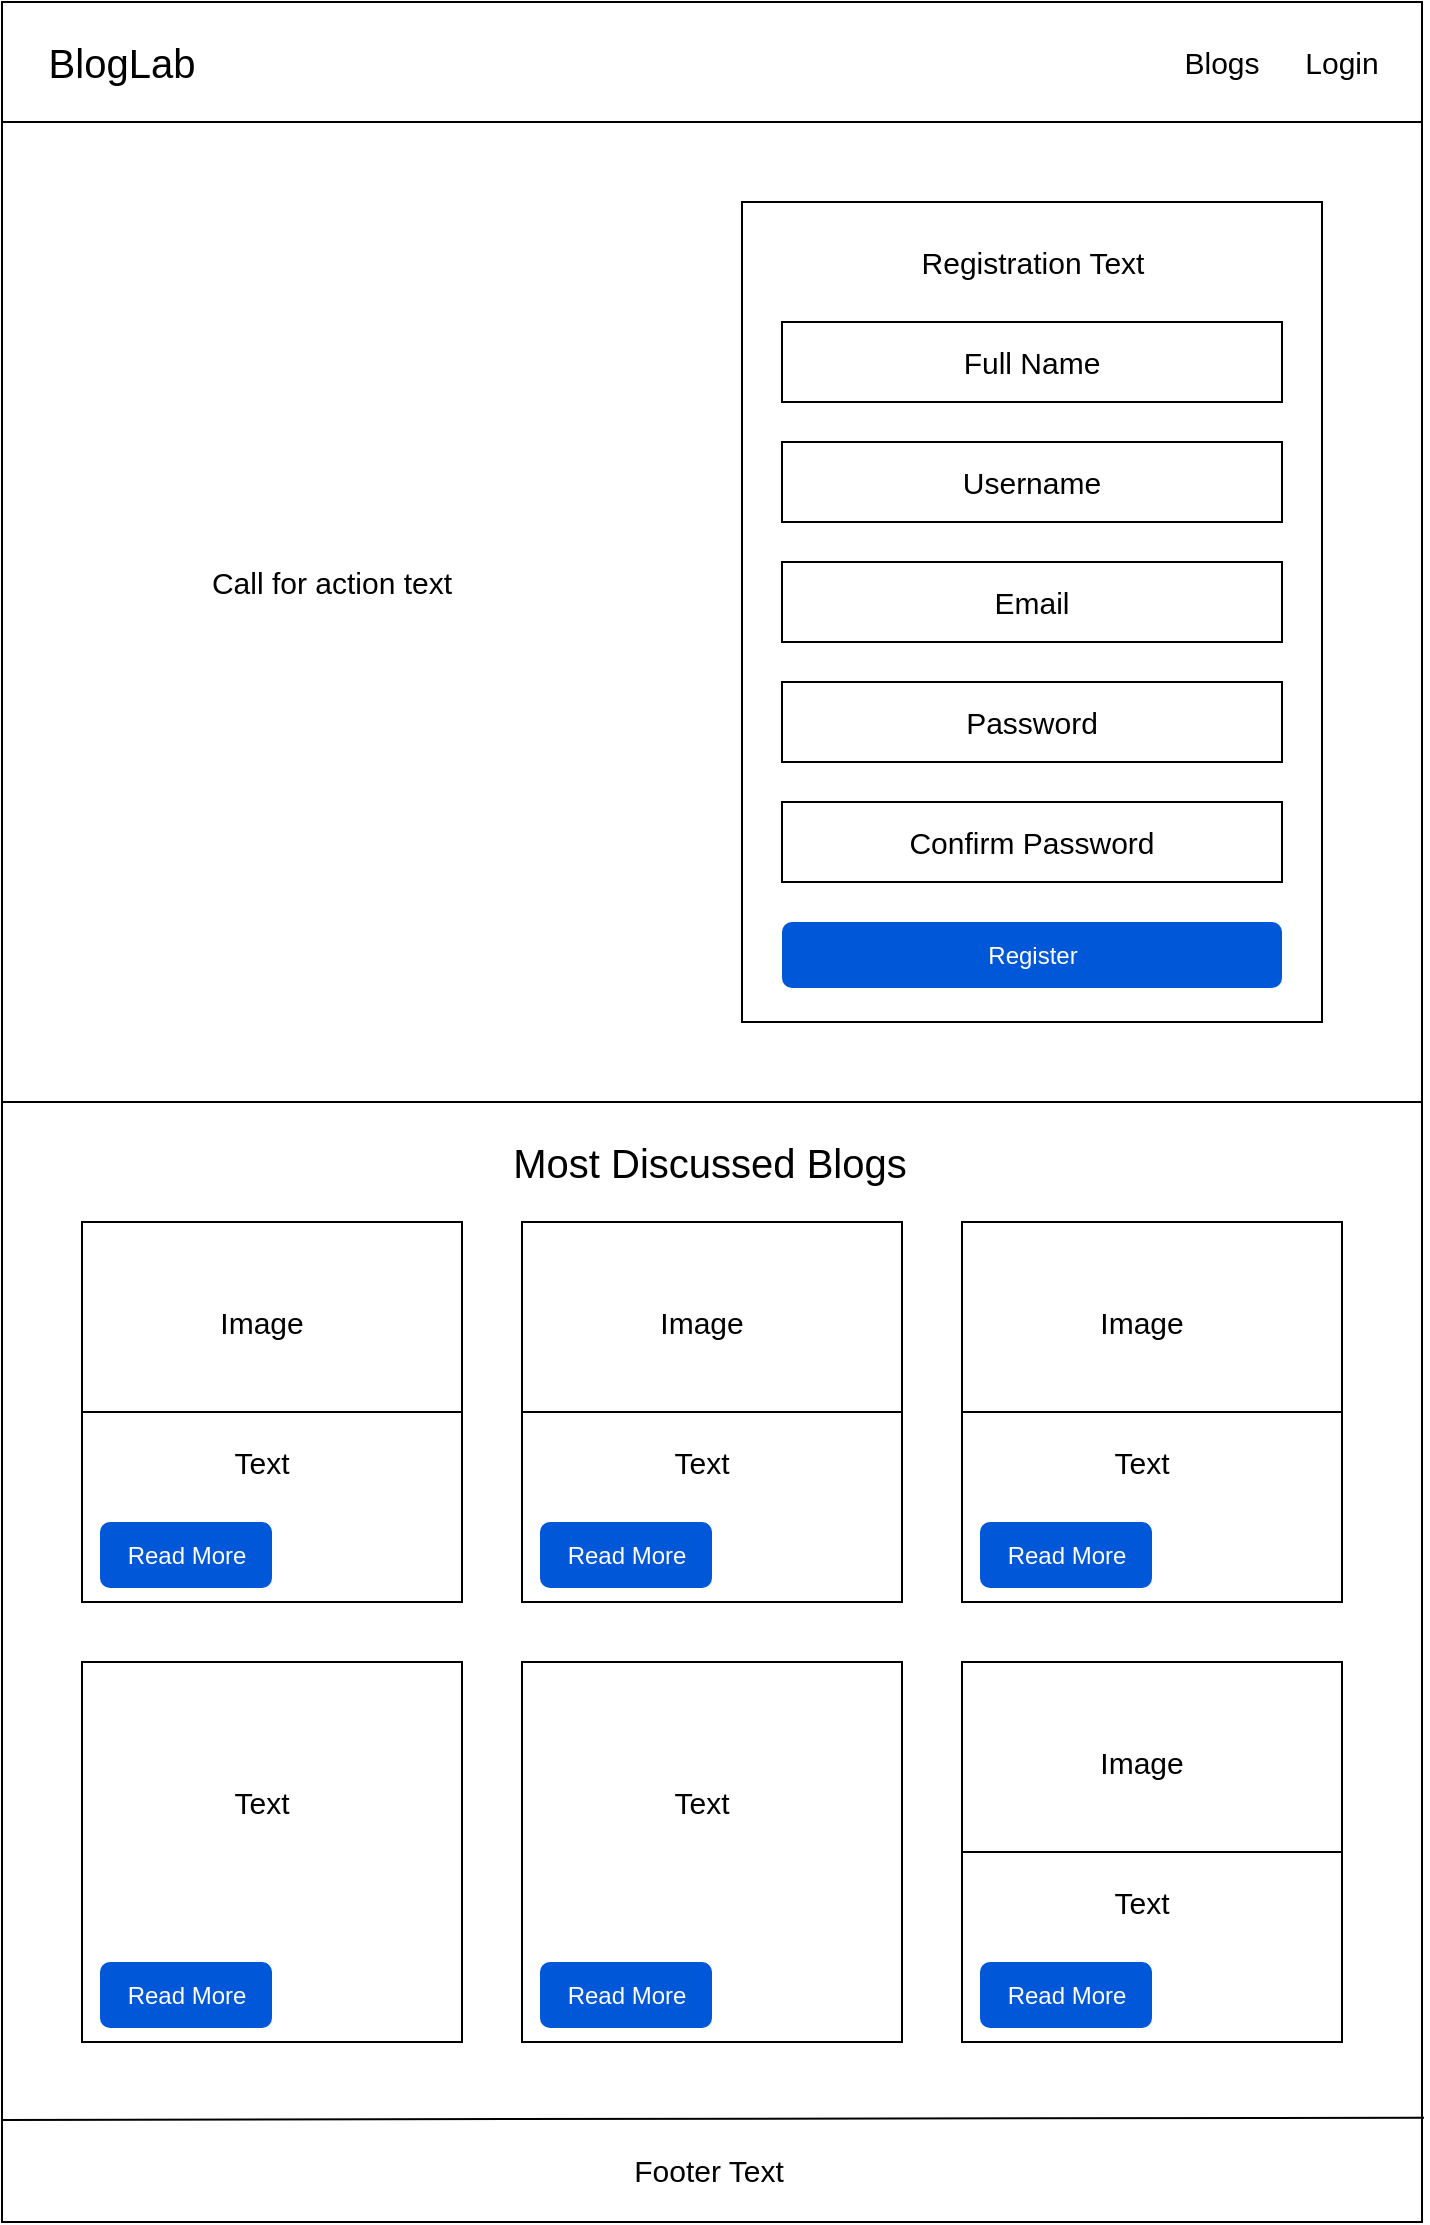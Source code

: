 <mxfile version="13.7.9" type="device" pages="8"><diagram id="s6Mg0fzkvO-PAo4uWQgf" name="Home"><mxGraphModel dx="2062" dy="1222" grid="1" gridSize="10" guides="1" tooltips="1" connect="1" arrows="1" fold="1" page="1" pageScale="1" pageWidth="850" pageHeight="1100" math="0" shadow="0"><root><mxCell id="0"/><mxCell id="1" parent="0"/><mxCell id="gEnsgVD1sYvCIGJ1qTTS-1" value="" style="rounded=0;whiteSpace=wrap;html=1;" parent="1" vertex="1"><mxGeometry x="70" y="120" width="710" height="1110" as="geometry"/></mxCell><mxCell id="gEnsgVD1sYvCIGJ1qTTS-2" value="" style="rounded=0;whiteSpace=wrap;html=1;fontSize=15;" parent="1" vertex="1"><mxGeometry x="440" y="220" width="290" height="410" as="geometry"/></mxCell><mxCell id="gEnsgVD1sYvCIGJ1qTTS-3" value="" style="rounded=0;whiteSpace=wrap;html=1;" parent="1" vertex="1"><mxGeometry x="70" y="120" width="710" height="60" as="geometry"/></mxCell><mxCell id="gEnsgVD1sYvCIGJ1qTTS-4" value="BlogLab" style="text;html=1;strokeColor=none;fillColor=none;align=center;verticalAlign=middle;whiteSpace=wrap;rounded=0;fontSize=20;" parent="1" vertex="1"><mxGeometry x="110" y="140" width="40" height="20" as="geometry"/></mxCell><mxCell id="gEnsgVD1sYvCIGJ1qTTS-5" value="Blogs" style="text;html=1;strokeColor=none;fillColor=none;align=center;verticalAlign=middle;whiteSpace=wrap;rounded=0;fontSize=15;" parent="1" vertex="1"><mxGeometry x="660" y="140" width="40" height="20" as="geometry"/></mxCell><mxCell id="gEnsgVD1sYvCIGJ1qTTS-6" value="Login" style="text;html=1;strokeColor=none;fillColor=none;align=center;verticalAlign=middle;whiteSpace=wrap;rounded=0;fontSize=15;" parent="1" vertex="1"><mxGeometry x="720" y="140" width="40" height="20" as="geometry"/></mxCell><mxCell id="gEnsgVD1sYvCIGJ1qTTS-7" value="Full Name" style="rounded=0;whiteSpace=wrap;html=1;fontSize=15;" parent="1" vertex="1"><mxGeometry x="460" y="280" width="250" height="40" as="geometry"/></mxCell><mxCell id="gEnsgVD1sYvCIGJ1qTTS-8" value="Username" style="rounded=0;whiteSpace=wrap;html=1;fontSize=15;" parent="1" vertex="1"><mxGeometry x="460" y="340" width="250" height="40" as="geometry"/></mxCell><mxCell id="gEnsgVD1sYvCIGJ1qTTS-9" value="Email" style="rounded=0;whiteSpace=wrap;html=1;fontSize=15;" parent="1" vertex="1"><mxGeometry x="460" y="400" width="250" height="40" as="geometry"/></mxCell><mxCell id="gEnsgVD1sYvCIGJ1qTTS-10" value="Password" style="rounded=0;whiteSpace=wrap;html=1;fontSize=15;" parent="1" vertex="1"><mxGeometry x="460" y="460" width="250" height="40" as="geometry"/></mxCell><mxCell id="gEnsgVD1sYvCIGJ1qTTS-11" value="Confirm Password" style="rounded=0;whiteSpace=wrap;html=1;fontSize=15;" parent="1" vertex="1"><mxGeometry x="460" y="520" width="250" height="40" as="geometry"/></mxCell><mxCell id="gEnsgVD1sYvCIGJ1qTTS-12" value="Registration Text" style="text;html=1;strokeColor=none;fillColor=none;align=center;verticalAlign=middle;whiteSpace=wrap;rounded=0;fontSize=15;" parent="1" vertex="1"><mxGeometry x="522.5" y="240" width="125" height="20" as="geometry"/></mxCell><mxCell id="gEnsgVD1sYvCIGJ1qTTS-13" value="Register" style="rounded=1;fillColor=#0057D8;align=center;strokeColor=none;html=1;fontColor=#ffffff;fontSize=12" parent="1" vertex="1"><mxGeometry x="460" y="580" width="250" height="33" as="geometry"/></mxCell><mxCell id="gEnsgVD1sYvCIGJ1qTTS-14" value="" style="endArrow=none;html=1;fontSize=15;exitX=0;exitY=0.75;exitDx=0;exitDy=0;entryX=1;entryY=0.75;entryDx=0;entryDy=0;" parent="1" edge="1"><mxGeometry width="50" height="50" relative="1" as="geometry"><mxPoint x="70" y="670" as="sourcePoint"/><mxPoint x="780" y="670" as="targetPoint"/></mxGeometry></mxCell><mxCell id="gEnsgVD1sYvCIGJ1qTTS-15" value="Call for action text" style="text;html=1;strokeColor=none;fillColor=none;align=center;verticalAlign=middle;whiteSpace=wrap;rounded=0;fontSize=15;" parent="1" vertex="1"><mxGeometry x="140" y="400" width="190" height="20" as="geometry"/></mxCell><mxCell id="gEnsgVD1sYvCIGJ1qTTS-16" value="Most Discussed Blogs" style="text;html=1;strokeColor=none;fillColor=none;align=center;verticalAlign=middle;whiteSpace=wrap;rounded=0;fontSize=20;" parent="1" vertex="1"><mxGeometry x="314" y="690" width="220" height="20" as="geometry"/></mxCell><mxCell id="gEnsgVD1sYvCIGJ1qTTS-17" value="" style="rounded=0;whiteSpace=wrap;html=1;fontSize=15;" parent="1" vertex="1"><mxGeometry x="330" y="730" width="190" height="190" as="geometry"/></mxCell><mxCell id="gEnsgVD1sYvCIGJ1qTTS-18" value="" style="endArrow=none;html=1;fontSize=15;exitX=0;exitY=0.5;exitDx=0;exitDy=0;entryX=1;entryY=0.5;entryDx=0;entryDy=0;" parent="1" source="gEnsgVD1sYvCIGJ1qTTS-17" target="gEnsgVD1sYvCIGJ1qTTS-17" edge="1"><mxGeometry width="50" height="50" relative="1" as="geometry"><mxPoint x="400" y="990" as="sourcePoint"/><mxPoint x="450" y="940" as="targetPoint"/></mxGeometry></mxCell><mxCell id="gEnsgVD1sYvCIGJ1qTTS-19" value="Image" style="text;html=1;strokeColor=none;fillColor=none;align=center;verticalAlign=middle;whiteSpace=wrap;rounded=0;fontSize=15;" parent="1" vertex="1"><mxGeometry x="400" y="770" width="40" height="20" as="geometry"/></mxCell><mxCell id="gEnsgVD1sYvCIGJ1qTTS-20" value="Text" style="text;html=1;strokeColor=none;fillColor=none;align=center;verticalAlign=middle;whiteSpace=wrap;rounded=0;fontSize=15;" parent="1" vertex="1"><mxGeometry x="400" y="840" width="40" height="20" as="geometry"/></mxCell><mxCell id="gEnsgVD1sYvCIGJ1qTTS-21" value="Read More" style="rounded=1;fillColor=#0057D8;strokeColor=none;html=1;fontColor=#ffffff;align=center;verticalAlign=middle;fontStyle=0;fontSize=12" parent="1" vertex="1"><mxGeometry x="339" y="880" width="86" height="33" as="geometry"/></mxCell><mxCell id="gEnsgVD1sYvCIGJ1qTTS-22" value="" style="rounded=0;whiteSpace=wrap;html=1;fontSize=15;" parent="1" vertex="1"><mxGeometry x="550" y="730" width="190" height="190" as="geometry"/></mxCell><mxCell id="gEnsgVD1sYvCIGJ1qTTS-23" value="" style="endArrow=none;html=1;fontSize=15;exitX=0;exitY=0.5;exitDx=0;exitDy=0;entryX=1;entryY=0.5;entryDx=0;entryDy=0;" parent="1" source="gEnsgVD1sYvCIGJ1qTTS-22" target="gEnsgVD1sYvCIGJ1qTTS-22" edge="1"><mxGeometry width="50" height="50" relative="1" as="geometry"><mxPoint x="620" y="990" as="sourcePoint"/><mxPoint x="670" y="940" as="targetPoint"/></mxGeometry></mxCell><mxCell id="gEnsgVD1sYvCIGJ1qTTS-24" value="Image" style="text;html=1;strokeColor=none;fillColor=none;align=center;verticalAlign=middle;whiteSpace=wrap;rounded=0;fontSize=15;" parent="1" vertex="1"><mxGeometry x="620" y="770" width="40" height="20" as="geometry"/></mxCell><mxCell id="gEnsgVD1sYvCIGJ1qTTS-25" value="Text" style="text;html=1;strokeColor=none;fillColor=none;align=center;verticalAlign=middle;whiteSpace=wrap;rounded=0;fontSize=15;" parent="1" vertex="1"><mxGeometry x="620" y="840" width="40" height="20" as="geometry"/></mxCell><mxCell id="gEnsgVD1sYvCIGJ1qTTS-26" value="Read More" style="rounded=1;fillColor=#0057D8;strokeColor=none;html=1;fontColor=#ffffff;align=center;verticalAlign=middle;fontStyle=0;fontSize=12" parent="1" vertex="1"><mxGeometry x="559" y="880" width="86" height="33" as="geometry"/></mxCell><mxCell id="gEnsgVD1sYvCIGJ1qTTS-27" value="" style="rounded=0;whiteSpace=wrap;html=1;fontSize=15;" parent="1" vertex="1"><mxGeometry x="110" y="730" width="190" height="190" as="geometry"/></mxCell><mxCell id="gEnsgVD1sYvCIGJ1qTTS-28" value="" style="endArrow=none;html=1;fontSize=15;exitX=0;exitY=0.5;exitDx=0;exitDy=0;entryX=1;entryY=0.5;entryDx=0;entryDy=0;" parent="1" source="gEnsgVD1sYvCIGJ1qTTS-27" target="gEnsgVD1sYvCIGJ1qTTS-27" edge="1"><mxGeometry width="50" height="50" relative="1" as="geometry"><mxPoint x="180" y="990" as="sourcePoint"/><mxPoint x="230" y="940" as="targetPoint"/></mxGeometry></mxCell><mxCell id="gEnsgVD1sYvCIGJ1qTTS-29" value="Image" style="text;html=1;strokeColor=none;fillColor=none;align=center;verticalAlign=middle;whiteSpace=wrap;rounded=0;fontSize=15;" parent="1" vertex="1"><mxGeometry x="180" y="770" width="40" height="20" as="geometry"/></mxCell><mxCell id="gEnsgVD1sYvCIGJ1qTTS-30" value="Text" style="text;html=1;strokeColor=none;fillColor=none;align=center;verticalAlign=middle;whiteSpace=wrap;rounded=0;fontSize=15;" parent="1" vertex="1"><mxGeometry x="180" y="840" width="40" height="20" as="geometry"/></mxCell><mxCell id="gEnsgVD1sYvCIGJ1qTTS-31" value="Read More" style="rounded=1;fillColor=#0057D8;strokeColor=none;html=1;fontColor=#ffffff;align=center;verticalAlign=middle;fontStyle=0;fontSize=12" parent="1" vertex="1"><mxGeometry x="119" y="880" width="86" height="33" as="geometry"/></mxCell><mxCell id="gEnsgVD1sYvCIGJ1qTTS-32" value="" style="rounded=0;whiteSpace=wrap;html=1;fontSize=15;" parent="1" vertex="1"><mxGeometry x="330" y="950" width="190" height="190" as="geometry"/></mxCell><mxCell id="gEnsgVD1sYvCIGJ1qTTS-33" value="Text" style="text;html=1;strokeColor=none;fillColor=none;align=center;verticalAlign=middle;whiteSpace=wrap;rounded=0;fontSize=15;" parent="1" vertex="1"><mxGeometry x="400" y="1010" width="40" height="20" as="geometry"/></mxCell><mxCell id="gEnsgVD1sYvCIGJ1qTTS-34" value="Read More" style="rounded=1;fillColor=#0057D8;strokeColor=none;html=1;fontColor=#ffffff;align=center;verticalAlign=middle;fontStyle=0;fontSize=12" parent="1" vertex="1"><mxGeometry x="339" y="1100" width="86" height="33" as="geometry"/></mxCell><mxCell id="gEnsgVD1sYvCIGJ1qTTS-35" value="" style="rounded=0;whiteSpace=wrap;html=1;fontSize=15;" parent="1" vertex="1"><mxGeometry x="550" y="950" width="190" height="190" as="geometry"/></mxCell><mxCell id="gEnsgVD1sYvCIGJ1qTTS-36" value="" style="endArrow=none;html=1;fontSize=15;exitX=0;exitY=0.5;exitDx=0;exitDy=0;entryX=1;entryY=0.5;entryDx=0;entryDy=0;" parent="1" source="gEnsgVD1sYvCIGJ1qTTS-35" target="gEnsgVD1sYvCIGJ1qTTS-35" edge="1"><mxGeometry width="50" height="50" relative="1" as="geometry"><mxPoint x="620" y="1210" as="sourcePoint"/><mxPoint x="670" y="1160" as="targetPoint"/></mxGeometry></mxCell><mxCell id="gEnsgVD1sYvCIGJ1qTTS-37" value="Image" style="text;html=1;strokeColor=none;fillColor=none;align=center;verticalAlign=middle;whiteSpace=wrap;rounded=0;fontSize=15;" parent="1" vertex="1"><mxGeometry x="620" y="990" width="40" height="20" as="geometry"/></mxCell><mxCell id="gEnsgVD1sYvCIGJ1qTTS-38" value="Text" style="text;html=1;strokeColor=none;fillColor=none;align=center;verticalAlign=middle;whiteSpace=wrap;rounded=0;fontSize=15;" parent="1" vertex="1"><mxGeometry x="620" y="1060" width="40" height="20" as="geometry"/></mxCell><mxCell id="gEnsgVD1sYvCIGJ1qTTS-39" value="Read More" style="rounded=1;fillColor=#0057D8;strokeColor=none;html=1;fontColor=#ffffff;align=center;verticalAlign=middle;fontStyle=0;fontSize=12" parent="1" vertex="1"><mxGeometry x="559" y="1100" width="86" height="33" as="geometry"/></mxCell><mxCell id="gEnsgVD1sYvCIGJ1qTTS-40" value="" style="rounded=0;whiteSpace=wrap;html=1;fontSize=15;" parent="1" vertex="1"><mxGeometry x="110" y="950" width="190" height="190" as="geometry"/></mxCell><mxCell id="gEnsgVD1sYvCIGJ1qTTS-41" value="Text" style="text;html=1;strokeColor=none;fillColor=none;align=center;verticalAlign=middle;whiteSpace=wrap;rounded=0;fontSize=15;" parent="1" vertex="1"><mxGeometry x="180" y="1010" width="40" height="20" as="geometry"/></mxCell><mxCell id="gEnsgVD1sYvCIGJ1qTTS-42" value="Read More" style="rounded=1;fillColor=#0057D8;strokeColor=none;html=1;fontColor=#ffffff;align=center;verticalAlign=middle;fontStyle=0;fontSize=12" parent="1" vertex="1"><mxGeometry x="119" y="1100" width="86" height="33" as="geometry"/></mxCell><mxCell id="gEnsgVD1sYvCIGJ1qTTS-43" value="" style="endArrow=none;html=1;fontSize=15;exitX=-0.002;exitY=0.954;exitDx=0;exitDy=0;exitPerimeter=0;entryX=1;entryY=0.953;entryDx=0;entryDy=0;entryPerimeter=0;" parent="1" edge="1"><mxGeometry width="50" height="50" relative="1" as="geometry"><mxPoint x="69.58" y="1178.94" as="sourcePoint"/><mxPoint x="781" y="1177.83" as="targetPoint"/></mxGeometry></mxCell><mxCell id="gEnsgVD1sYvCIGJ1qTTS-44" value="Footer Text" style="text;html=1;strokeColor=none;fillColor=none;align=center;verticalAlign=middle;whiteSpace=wrap;rounded=0;fontSize=15;" parent="1" vertex="1"><mxGeometry x="365.5" y="1194" width="115" height="20" as="geometry"/></mxCell></root></mxGraphModel></diagram><diagram id="HVoa4l8khFZgCgBgpcPj" name="Login"><mxGraphModel dx="1422" dy="862" grid="1" gridSize="10" guides="1" tooltips="1" connect="1" arrows="1" fold="1" page="1" pageScale="1" pageWidth="850" pageHeight="1100" math="0" shadow="0"><root><mxCell id="v0DwTr1fiqjKCwjnkM56-0"/><mxCell id="v0DwTr1fiqjKCwjnkM56-1" parent="v0DwTr1fiqjKCwjnkM56-0"/><mxCell id="ifbw93sRvqLm6i2id-Tl-0" value="" style="rounded=0;whiteSpace=wrap;html=1;" parent="v0DwTr1fiqjKCwjnkM56-1" vertex="1"><mxGeometry x="70" y="120" width="710" height="1110" as="geometry"/></mxCell><mxCell id="ifbw93sRvqLm6i2id-Tl-1" value="" style="rounded=0;whiteSpace=wrap;html=1;" parent="v0DwTr1fiqjKCwjnkM56-1" vertex="1"><mxGeometry x="70" y="120" width="710" height="60" as="geometry"/></mxCell><mxCell id="ifbw93sRvqLm6i2id-Tl-2" value="BlogLab" style="text;html=1;strokeColor=none;fillColor=none;align=center;verticalAlign=middle;whiteSpace=wrap;rounded=0;fontSize=20;" parent="v0DwTr1fiqjKCwjnkM56-1" vertex="1"><mxGeometry x="110" y="140" width="40" height="20" as="geometry"/></mxCell><mxCell id="ifbw93sRvqLm6i2id-Tl-3" value="Blogs" style="text;html=1;strokeColor=none;fillColor=none;align=center;verticalAlign=middle;whiteSpace=wrap;rounded=0;fontSize=15;" parent="v0DwTr1fiqjKCwjnkM56-1" vertex="1"><mxGeometry x="660" y="140" width="40" height="20" as="geometry"/></mxCell><mxCell id="ifbw93sRvqLm6i2id-Tl-4" value="Login" style="text;html=1;strokeColor=none;fillColor=none;align=center;verticalAlign=middle;whiteSpace=wrap;rounded=0;fontSize=15;" parent="v0DwTr1fiqjKCwjnkM56-1" vertex="1"><mxGeometry x="720" y="140" width="40" height="20" as="geometry"/></mxCell><mxCell id="ifbw93sRvqLm6i2id-Tl-5" value="Login" style="text;html=1;strokeColor=none;fillColor=none;align=center;verticalAlign=middle;whiteSpace=wrap;rounded=0;fontSize=15;" parent="v0DwTr1fiqjKCwjnkM56-1" vertex="1"><mxGeometry x="180" y="230" width="125" height="20" as="geometry"/></mxCell><mxCell id="ifbw93sRvqLm6i2id-Tl-6" value="" style="endArrow=none;html=1;fontSize=15;exitX=-0.002;exitY=0.954;exitDx=0;exitDy=0;exitPerimeter=0;entryX=1;entryY=0.953;entryDx=0;entryDy=0;entryPerimeter=0;" parent="v0DwTr1fiqjKCwjnkM56-1" edge="1"><mxGeometry width="50" height="50" relative="1" as="geometry"><mxPoint x="69.58" y="1178.94" as="sourcePoint"/><mxPoint x="781" y="1177.83" as="targetPoint"/></mxGeometry></mxCell><mxCell id="ifbw93sRvqLm6i2id-Tl-7" value="Footer Text" style="text;html=1;strokeColor=none;fillColor=none;align=center;verticalAlign=middle;whiteSpace=wrap;rounded=0;fontSize=15;" parent="v0DwTr1fiqjKCwjnkM56-1" vertex="1"><mxGeometry x="365.5" y="1194" width="115" height="20" as="geometry"/></mxCell><mxCell id="ifbw93sRvqLm6i2id-Tl-10" value="Login" style="rounded=1;fillColor=#0057D8;align=center;strokeColor=none;html=1;fontColor=#ffffff;fontSize=12" parent="v0DwTr1fiqjKCwjnkM56-1" vertex="1"><mxGeometry x="220" y="370" width="400" height="37" as="geometry"/></mxCell><mxCell id="ifbw93sRvqLm6i2id-Tl-11" value="Username" style="rounded=0;whiteSpace=wrap;html=1;" parent="v0DwTr1fiqjKCwjnkM56-1" vertex="1"><mxGeometry x="220" y="270" width="400" height="40" as="geometry"/></mxCell><mxCell id="ifbw93sRvqLm6i2id-Tl-12" value="Password" style="rounded=0;whiteSpace=wrap;html=1;" parent="v0DwTr1fiqjKCwjnkM56-1" vertex="1"><mxGeometry x="220" y="320" width="400" height="40" as="geometry"/></mxCell></root></mxGraphModel></diagram><diagram id="teUFFvmPVCSCHrNet3CP" name="Blogs"><mxGraphModel dx="1422" dy="862" grid="1" gridSize="10" guides="1" tooltips="1" connect="1" arrows="1" fold="1" page="1" pageScale="1" pageWidth="850" pageHeight="1100" math="0" shadow="0"><root><mxCell id="P7Wf7TGRnezyrEBNKEq6-0"/><mxCell id="P7Wf7TGRnezyrEBNKEq6-1" parent="P7Wf7TGRnezyrEBNKEq6-0"/><mxCell id="2sktdH7NGB3SN3SL6qeB-0" value="" style="rounded=0;whiteSpace=wrap;html=1;" parent="P7Wf7TGRnezyrEBNKEq6-1" vertex="1"><mxGeometry x="70" y="120" width="710" height="1110" as="geometry"/></mxCell><mxCell id="2sktdH7NGB3SN3SL6qeB-1" value="" style="rounded=0;whiteSpace=wrap;html=1;" parent="P7Wf7TGRnezyrEBNKEq6-1" vertex="1"><mxGeometry x="70" y="120" width="710" height="60" as="geometry"/></mxCell><mxCell id="2sktdH7NGB3SN3SL6qeB-2" value="BlogLab" style="text;html=1;strokeColor=none;fillColor=none;align=center;verticalAlign=middle;whiteSpace=wrap;rounded=0;fontSize=20;" parent="P7Wf7TGRnezyrEBNKEq6-1" vertex="1"><mxGeometry x="110" y="140" width="40" height="20" as="geometry"/></mxCell><mxCell id="2sktdH7NGB3SN3SL6qeB-3" value="Blogs" style="text;html=1;strokeColor=none;fillColor=none;align=center;verticalAlign=middle;whiteSpace=wrap;rounded=0;fontSize=15;" parent="P7Wf7TGRnezyrEBNKEq6-1" vertex="1"><mxGeometry x="660" y="140" width="40" height="20" as="geometry"/></mxCell><mxCell id="2sktdH7NGB3SN3SL6qeB-4" value="Login" style="text;html=1;strokeColor=none;fillColor=none;align=center;verticalAlign=middle;whiteSpace=wrap;rounded=0;fontSize=15;" parent="P7Wf7TGRnezyrEBNKEq6-1" vertex="1"><mxGeometry x="720" y="140" width="40" height="20" as="geometry"/></mxCell><mxCell id="2sktdH7NGB3SN3SL6qeB-5" value="Blogs" style="text;html=1;strokeColor=none;fillColor=none;align=center;verticalAlign=middle;whiteSpace=wrap;rounded=0;fontSize=15;" parent="P7Wf7TGRnezyrEBNKEq6-1" vertex="1"><mxGeometry x="355.5" y="220" width="125" height="20" as="geometry"/></mxCell><mxCell id="2sktdH7NGB3SN3SL6qeB-6" value="" style="endArrow=none;html=1;fontSize=15;exitX=-0.002;exitY=0.954;exitDx=0;exitDy=0;exitPerimeter=0;entryX=1;entryY=0.953;entryDx=0;entryDy=0;entryPerimeter=0;" parent="P7Wf7TGRnezyrEBNKEq6-1" edge="1"><mxGeometry width="50" height="50" relative="1" as="geometry"><mxPoint x="69.58" y="1178.94" as="sourcePoint"/><mxPoint x="781" y="1177.83" as="targetPoint"/></mxGeometry></mxCell><mxCell id="2sktdH7NGB3SN3SL6qeB-7" value="Footer Text" style="text;html=1;strokeColor=none;fillColor=none;align=center;verticalAlign=middle;whiteSpace=wrap;rounded=0;fontSize=15;" parent="P7Wf7TGRnezyrEBNKEq6-1" vertex="1"><mxGeometry x="365.5" y="1194" width="115" height="20" as="geometry"/></mxCell><mxCell id="2sktdH7NGB3SN3SL6qeB-8" value="" style="rounded=0;whiteSpace=wrap;html=1;fontSize=15;" parent="P7Wf7TGRnezyrEBNKEq6-1" vertex="1"><mxGeometry x="263" y="1100" width="310" height="40" as="geometry"/></mxCell><mxCell id="2sktdH7NGB3SN3SL6qeB-9" value="Pagination" style="text;html=1;strokeColor=none;fillColor=none;align=center;verticalAlign=middle;whiteSpace=wrap;rounded=0;fontSize=15;" parent="P7Wf7TGRnezyrEBNKEq6-1" vertex="1"><mxGeometry x="398" y="1110" width="40" height="20" as="geometry"/></mxCell><mxCell id="2sktdH7NGB3SN3SL6qeB-10" value="" style="rounded=0;whiteSpace=wrap;html=1;fontSize=15;" parent="P7Wf7TGRnezyrEBNKEq6-1" vertex="1"><mxGeometry x="110" y="340" width="180" height="240" as="geometry"/></mxCell><mxCell id="2sktdH7NGB3SN3SL6qeB-11" value="" style="rounded=0;whiteSpace=wrap;html=1;fontSize=15;" parent="P7Wf7TGRnezyrEBNKEq6-1" vertex="1"><mxGeometry x="335" y="340" width="180" height="240" as="geometry"/></mxCell><mxCell id="2sktdH7NGB3SN3SL6qeB-12" value="" style="rounded=0;whiteSpace=wrap;html=1;fontSize=15;" parent="P7Wf7TGRnezyrEBNKEq6-1" vertex="1"><mxGeometry x="560" y="340" width="180" height="240" as="geometry"/></mxCell><mxCell id="2sktdH7NGB3SN3SL6qeB-13" value="" style="rounded=0;whiteSpace=wrap;html=1;fontSize=15;" parent="P7Wf7TGRnezyrEBNKEq6-1" vertex="1"><mxGeometry x="110" y="690" width="180" height="240" as="geometry"/></mxCell><mxCell id="2sktdH7NGB3SN3SL6qeB-14" value="" style="rounded=0;whiteSpace=wrap;html=1;fontSize=15;" parent="P7Wf7TGRnezyrEBNKEq6-1" vertex="1"><mxGeometry x="335" y="690" width="180" height="240" as="geometry"/></mxCell><mxCell id="2sktdH7NGB3SN3SL6qeB-15" value="" style="rounded=0;whiteSpace=wrap;html=1;fontSize=15;" parent="P7Wf7TGRnezyrEBNKEq6-1" vertex="1"><mxGeometry x="560" y="690" width="180" height="240" as="geometry"/></mxCell><mxCell id="2sktdH7NGB3SN3SL6qeB-16" value="" style="endArrow=none;html=1;fontSize=15;entryX=1;entryY=0.5;entryDx=0;entryDy=0;exitX=0;exitY=0.5;exitDx=0;exitDy=0;" parent="P7Wf7TGRnezyrEBNKEq6-1" source="2sktdH7NGB3SN3SL6qeB-10" target="2sktdH7NGB3SN3SL6qeB-10" edge="1"><mxGeometry width="50" height="50" relative="1" as="geometry"><mxPoint x="107" y="480" as="sourcePoint"/><mxPoint x="160" y="440" as="targetPoint"/></mxGeometry></mxCell><mxCell id="2sktdH7NGB3SN3SL6qeB-17" value="" style="endArrow=none;html=1;fontSize=15;entryX=1;entryY=0.5;entryDx=0;entryDy=0;exitX=0;exitY=0.5;exitDx=0;exitDy=0;" parent="P7Wf7TGRnezyrEBNKEq6-1" edge="1"><mxGeometry width="50" height="50" relative="1" as="geometry"><mxPoint x="335" y="460.0" as="sourcePoint"/><mxPoint x="515" y="460.0" as="targetPoint"/></mxGeometry></mxCell><mxCell id="2sktdH7NGB3SN3SL6qeB-18" value="" style="endArrow=none;html=1;fontSize=15;entryX=1;entryY=0.5;entryDx=0;entryDy=0;exitX=0;exitY=0.5;exitDx=0;exitDy=0;" parent="P7Wf7TGRnezyrEBNKEq6-1" edge="1"><mxGeometry width="50" height="50" relative="1" as="geometry"><mxPoint x="560" y="459.29" as="sourcePoint"/><mxPoint x="740" y="459.29" as="targetPoint"/></mxGeometry></mxCell><mxCell id="2sktdH7NGB3SN3SL6qeB-19" value="" style="endArrow=none;html=1;fontSize=15;entryX=1;entryY=0.5;entryDx=0;entryDy=0;exitX=0;exitY=0.5;exitDx=0;exitDy=0;" parent="P7Wf7TGRnezyrEBNKEq6-1" edge="1"><mxGeometry width="50" height="50" relative="1" as="geometry"><mxPoint x="110" y="809.29" as="sourcePoint"/><mxPoint x="290" y="809.29" as="targetPoint"/></mxGeometry></mxCell><mxCell id="2sktdH7NGB3SN3SL6qeB-20" value="Image" style="text;html=1;strokeColor=none;fillColor=none;align=center;verticalAlign=middle;whiteSpace=wrap;rounded=0;fontSize=15;" parent="P7Wf7TGRnezyrEBNKEq6-1" vertex="1"><mxGeometry x="180" y="390" width="40" height="20" as="geometry"/></mxCell><mxCell id="2sktdH7NGB3SN3SL6qeB-21" value="Image" style="text;html=1;strokeColor=none;fillColor=none;align=center;verticalAlign=middle;whiteSpace=wrap;rounded=0;fontSize=15;" parent="P7Wf7TGRnezyrEBNKEq6-1" vertex="1"><mxGeometry x="405" y="390" width="40" height="20" as="geometry"/></mxCell><mxCell id="2sktdH7NGB3SN3SL6qeB-22" value="Image" style="text;html=1;strokeColor=none;fillColor=none;align=center;verticalAlign=middle;whiteSpace=wrap;rounded=0;fontSize=15;" parent="P7Wf7TGRnezyrEBNKEq6-1" vertex="1"><mxGeometry x="630" y="390" width="40" height="20" as="geometry"/></mxCell><mxCell id="2sktdH7NGB3SN3SL6qeB-23" value="Image" style="text;html=1;strokeColor=none;fillColor=none;align=center;verticalAlign=middle;whiteSpace=wrap;rounded=0;fontSize=15;" parent="P7Wf7TGRnezyrEBNKEq6-1" vertex="1"><mxGeometry x="180" y="740" width="40" height="20" as="geometry"/></mxCell><mxCell id="2sktdH7NGB3SN3SL6qeB-24" value="Text" style="text;html=1;strokeColor=none;fillColor=none;align=center;verticalAlign=middle;whiteSpace=wrap;rounded=0;fontSize=15;" parent="P7Wf7TGRnezyrEBNKEq6-1" vertex="1"><mxGeometry x="180" y="480" width="40" height="20" as="geometry"/></mxCell><mxCell id="2sktdH7NGB3SN3SL6qeB-25" value="Text" style="text;html=1;strokeColor=none;fillColor=none;align=center;verticalAlign=middle;whiteSpace=wrap;rounded=0;fontSize=15;" parent="P7Wf7TGRnezyrEBNKEq6-1" vertex="1"><mxGeometry x="405" y="480" width="40" height="20" as="geometry"/></mxCell><mxCell id="2sktdH7NGB3SN3SL6qeB-26" value="Text" style="text;html=1;strokeColor=none;fillColor=none;align=center;verticalAlign=middle;whiteSpace=wrap;rounded=0;fontSize=15;" parent="P7Wf7TGRnezyrEBNKEq6-1" vertex="1"><mxGeometry x="630" y="480" width="40" height="20" as="geometry"/></mxCell><mxCell id="2sktdH7NGB3SN3SL6qeB-27" value="Text" style="text;html=1;strokeColor=none;fillColor=none;align=center;verticalAlign=middle;whiteSpace=wrap;rounded=0;fontSize=15;" parent="P7Wf7TGRnezyrEBNKEq6-1" vertex="1"><mxGeometry x="180" y="830" width="40" height="20" as="geometry"/></mxCell><mxCell id="2sktdH7NGB3SN3SL6qeB-28" value="Text" style="text;html=1;strokeColor=none;fillColor=none;align=center;verticalAlign=middle;whiteSpace=wrap;rounded=0;fontSize=15;" parent="P7Wf7TGRnezyrEBNKEq6-1" vertex="1"><mxGeometry x="403" y="720" width="40" height="20" as="geometry"/></mxCell><mxCell id="2sktdH7NGB3SN3SL6qeB-29" value="Text" style="text;html=1;strokeColor=none;fillColor=none;align=center;verticalAlign=middle;whiteSpace=wrap;rounded=0;fontSize=15;" parent="P7Wf7TGRnezyrEBNKEq6-1" vertex="1"><mxGeometry x="630" y="720" width="40" height="20" as="geometry"/></mxCell><mxCell id="2sktdH7NGB3SN3SL6qeB-30" value="Read More" style="rounded=1;fillColor=#0057D8;align=center;strokeColor=none;html=1;fontColor=#ffffff;fontSize=12" parent="P7Wf7TGRnezyrEBNKEq6-1" vertex="1"><mxGeometry x="120" y="530" width="100" height="37" as="geometry"/></mxCell><mxCell id="2sktdH7NGB3SN3SL6qeB-31" value="Read More" style="rounded=1;fillColor=#0057D8;align=center;strokeColor=none;html=1;fontColor=#ffffff;fontSize=12" parent="P7Wf7TGRnezyrEBNKEq6-1" vertex="1"><mxGeometry x="343" y="531" width="100" height="37" as="geometry"/></mxCell><mxCell id="2sktdH7NGB3SN3SL6qeB-32" value="Read More" style="rounded=1;fillColor=#0057D8;align=center;strokeColor=none;html=1;fontColor=#ffffff;fontSize=12" parent="P7Wf7TGRnezyrEBNKEq6-1" vertex="1"><mxGeometry x="570" y="531" width="100" height="37" as="geometry"/></mxCell><mxCell id="2sktdH7NGB3SN3SL6qeB-33" value="Read More" style="rounded=1;fillColor=#0057D8;align=center;strokeColor=none;html=1;fontColor=#ffffff;fontSize=12" parent="P7Wf7TGRnezyrEBNKEq6-1" vertex="1"><mxGeometry x="120" y="880" width="100" height="37" as="geometry"/></mxCell><mxCell id="2sktdH7NGB3SN3SL6qeB-34" value="Read More" style="rounded=1;fillColor=#0057D8;align=center;strokeColor=none;html=1;fontColor=#ffffff;fontSize=12" parent="P7Wf7TGRnezyrEBNKEq6-1" vertex="1"><mxGeometry x="345" y="880" width="100" height="37" as="geometry"/></mxCell><mxCell id="2sktdH7NGB3SN3SL6qeB-35" value="Read More" style="rounded=1;fillColor=#0057D8;align=center;strokeColor=none;html=1;fontColor=#ffffff;fontSize=12" parent="P7Wf7TGRnezyrEBNKEq6-1" vertex="1"><mxGeometry x="570" y="880" width="100" height="37" as="geometry"/></mxCell></root></mxGraphModel></diagram><diagram id="QU-Zppa0P4Mu1MwRN8JV" name="Blog"><mxGraphModel dx="1422" dy="862" grid="1" gridSize="10" guides="1" tooltips="1" connect="1" arrows="1" fold="1" page="1" pageScale="1" pageWidth="850" pageHeight="1100" math="0" shadow="0"><root><mxCell id="JFbnWmyIZ_LAA-MGQuH6-0"/><mxCell id="JFbnWmyIZ_LAA-MGQuH6-1" parent="JFbnWmyIZ_LAA-MGQuH6-0"/><mxCell id="P2lvJEfePVxm989PmhCN-0" value="" style="rounded=0;whiteSpace=wrap;html=1;" parent="JFbnWmyIZ_LAA-MGQuH6-1" vertex="1"><mxGeometry x="70" y="120" width="710" height="1110" as="geometry"/></mxCell><mxCell id="P2lvJEfePVxm989PmhCN-1" value="Blog Text" style="rounded=0;whiteSpace=wrap;html=1;" parent="JFbnWmyIZ_LAA-MGQuH6-1" vertex="1"><mxGeometry x="130" y="310" width="590" height="460" as="geometry"/></mxCell><mxCell id="P2lvJEfePVxm989PmhCN-2" value="" style="rounded=0;whiteSpace=wrap;html=1;" parent="JFbnWmyIZ_LAA-MGQuH6-1" vertex="1"><mxGeometry x="70" y="120" width="710" height="60" as="geometry"/></mxCell><mxCell id="P2lvJEfePVxm989PmhCN-3" value="BlogLab" style="text;html=1;strokeColor=none;fillColor=none;align=center;verticalAlign=middle;whiteSpace=wrap;rounded=0;fontSize=20;" parent="JFbnWmyIZ_LAA-MGQuH6-1" vertex="1"><mxGeometry x="110" y="140" width="40" height="20" as="geometry"/></mxCell><mxCell id="P2lvJEfePVxm989PmhCN-4" value="Blogs" style="text;html=1;strokeColor=none;fillColor=none;align=center;verticalAlign=middle;whiteSpace=wrap;rounded=0;fontSize=15;" parent="JFbnWmyIZ_LAA-MGQuH6-1" vertex="1"><mxGeometry x="660" y="140" width="40" height="20" as="geometry"/></mxCell><mxCell id="P2lvJEfePVxm989PmhCN-5" value="Login" style="text;html=1;strokeColor=none;fillColor=none;align=center;verticalAlign=middle;whiteSpace=wrap;rounded=0;fontSize=15;" parent="JFbnWmyIZ_LAA-MGQuH6-1" vertex="1"><mxGeometry x="720" y="140" width="40" height="20" as="geometry"/></mxCell><mxCell id="P2lvJEfePVxm989PmhCN-6" value="Blog Title" style="text;html=1;strokeColor=none;fillColor=none;align=center;verticalAlign=middle;whiteSpace=wrap;rounded=0;fontSize=15;" parent="JFbnWmyIZ_LAA-MGQuH6-1" vertex="1"><mxGeometry x="355.5" y="220" width="125" height="20" as="geometry"/></mxCell><mxCell id="P2lvJEfePVxm989PmhCN-7" value="" style="endArrow=none;html=1;fontSize=15;exitX=-0.002;exitY=0.954;exitDx=0;exitDy=0;exitPerimeter=0;entryX=1;entryY=0.953;entryDx=0;entryDy=0;entryPerimeter=0;" parent="JFbnWmyIZ_LAA-MGQuH6-1" edge="1"><mxGeometry width="50" height="50" relative="1" as="geometry"><mxPoint x="69.58" y="1178.94" as="sourcePoint"/><mxPoint x="781" y="1177.83" as="targetPoint"/></mxGeometry></mxCell><mxCell id="P2lvJEfePVxm989PmhCN-8" value="Footer Text" style="text;html=1;strokeColor=none;fillColor=none;align=center;verticalAlign=middle;whiteSpace=wrap;rounded=0;fontSize=15;" parent="JFbnWmyIZ_LAA-MGQuH6-1" vertex="1"><mxGeometry x="365.5" y="1194" width="115" height="20" as="geometry"/></mxCell><mxCell id="P2lvJEfePVxm989PmhCN-9" value="Optional Image" style="rounded=0;whiteSpace=wrap;html=1;" parent="JFbnWmyIZ_LAA-MGQuH6-1" vertex="1"><mxGeometry x="130" y="310" width="270" height="150" as="geometry"/></mxCell><mxCell id="P2lvJEfePVxm989PmhCN-10" value="Author Information" style="text;html=1;strokeColor=none;fillColor=none;align=center;verticalAlign=middle;whiteSpace=wrap;rounded=0;" parent="JFbnWmyIZ_LAA-MGQuH6-1" vertex="1"><mxGeometry x="352" y="260" width="132" height="20" as="geometry"/></mxCell><mxCell id="P2lvJEfePVxm989PmhCN-11" value="Comment Box &amp;amp; Existing Comments" style="rounded=0;whiteSpace=wrap;html=1;" parent="JFbnWmyIZ_LAA-MGQuH6-1" vertex="1"><mxGeometry x="130" y="810" width="590" height="320" as="geometry"/></mxCell></root></mxGraphModel></diagram><diagram id="SY1CRfnPJo4TIcojxCm1" name="Dashboard"><mxGraphModel dx="1422" dy="862" grid="1" gridSize="10" guides="1" tooltips="1" connect="1" arrows="1" fold="1" page="1" pageScale="1" pageWidth="850" pageHeight="1100" math="0" shadow="0"><root><mxCell id="5QCu7XFcCRN9B9K31ygM-0"/><mxCell id="5QCu7XFcCRN9B9K31ygM-1" parent="5QCu7XFcCRN9B9K31ygM-0"/><mxCell id="abuq-jaxhqHQ4Bnmp9yf-0" value="" style="rounded=0;whiteSpace=wrap;html=1;" parent="5QCu7XFcCRN9B9K31ygM-1" vertex="1"><mxGeometry x="80" y="120" width="710" height="1110" as="geometry"/></mxCell><mxCell id="abuq-jaxhqHQ4Bnmp9yf-1" value="" style="rounded=0;whiteSpace=wrap;html=1;" parent="5QCu7XFcCRN9B9K31ygM-1" vertex="1"><mxGeometry x="80" y="120" width="710" height="60" as="geometry"/></mxCell><mxCell id="abuq-jaxhqHQ4Bnmp9yf-2" value="BlogLab" style="text;html=1;strokeColor=none;fillColor=none;align=center;verticalAlign=middle;whiteSpace=wrap;rounded=0;fontSize=20;" parent="5QCu7XFcCRN9B9K31ygM-1" vertex="1"><mxGeometry x="110" y="140" width="40" height="20" as="geometry"/></mxCell><mxCell id="abuq-jaxhqHQ4Bnmp9yf-3" value="Blogs" style="text;html=1;strokeColor=none;fillColor=none;align=center;verticalAlign=middle;whiteSpace=wrap;rounded=0;fontSize=15;" parent="5QCu7XFcCRN9B9K31ygM-1" vertex="1"><mxGeometry x="600" y="140" width="40" height="20" as="geometry"/></mxCell><mxCell id="abuq-jaxhqHQ4Bnmp9yf-4" value="Welcome User!" style="text;html=1;strokeColor=none;fillColor=none;align=center;verticalAlign=middle;whiteSpace=wrap;rounded=0;fontSize=15;" parent="5QCu7XFcCRN9B9K31ygM-1" vertex="1"><mxGeometry x="640" y="140" width="130" height="20" as="geometry"/></mxCell><mxCell id="abuq-jaxhqHQ4Bnmp9yf-5" value="Dashboard" style="text;html=1;strokeColor=none;fillColor=none;align=center;verticalAlign=middle;whiteSpace=wrap;rounded=0;fontSize=15;" parent="5QCu7XFcCRN9B9K31ygM-1" vertex="1"><mxGeometry x="340" y="220" width="164.5" height="20" as="geometry"/></mxCell><mxCell id="abuq-jaxhqHQ4Bnmp9yf-6" value="" style="endArrow=none;html=1;fontSize=15;exitX=-0.002;exitY=0.954;exitDx=0;exitDy=0;exitPerimeter=0;entryX=1;entryY=0.953;entryDx=0;entryDy=0;entryPerimeter=0;" parent="5QCu7XFcCRN9B9K31ygM-1" edge="1"><mxGeometry width="50" height="50" relative="1" as="geometry"><mxPoint x="69.58" y="1178.94" as="sourcePoint"/><mxPoint x="781" y="1177.83" as="targetPoint"/></mxGeometry></mxCell><mxCell id="abuq-jaxhqHQ4Bnmp9yf-7" value="Footer Text" style="text;html=1;strokeColor=none;fillColor=none;align=center;verticalAlign=middle;whiteSpace=wrap;rounded=0;fontSize=15;" parent="5QCu7XFcCRN9B9K31ygM-1" vertex="1"><mxGeometry x="365.5" y="1194" width="115" height="20" as="geometry"/></mxCell><mxCell id="abuq-jaxhqHQ4Bnmp9yf-8" value="" style="rounded=0;whiteSpace=wrap;html=1;" parent="5QCu7XFcCRN9B9K31ygM-1" vertex="1"><mxGeometry x="645" y="170" width="120" height="90" as="geometry"/></mxCell><mxCell id="abuq-jaxhqHQ4Bnmp9yf-9" value="Dashboard" style="rounded=0;whiteSpace=wrap;html=1;" parent="5QCu7XFcCRN9B9K31ygM-1" vertex="1"><mxGeometry x="645" y="170" width="120" height="30" as="geometry"/></mxCell><mxCell id="abuq-jaxhqHQ4Bnmp9yf-10" value="Photo Album" style="rounded=0;whiteSpace=wrap;html=1;" parent="5QCu7XFcCRN9B9K31ygM-1" vertex="1"><mxGeometry x="645" y="200" width="120" height="30" as="geometry"/></mxCell><mxCell id="abuq-jaxhqHQ4Bnmp9yf-11" value="Logout" style="rounded=0;whiteSpace=wrap;html=1;" parent="5QCu7XFcCRN9B9K31ygM-1" vertex="1"><mxGeometry x="645" y="230" width="120" height="30" as="geometry"/></mxCell><mxCell id="abuq-jaxhqHQ4Bnmp9yf-12" value="" style="endArrow=none;html=1;entryX=0.93;entryY=0.234;entryDx=0;entryDy=0;entryPerimeter=0;" parent="5QCu7XFcCRN9B9K31ygM-1" edge="1"><mxGeometry width="50" height="50" relative="1" as="geometry"><mxPoint x="134" y="331" as="sourcePoint"/><mxPoint x="734.3" y="330.74" as="targetPoint"/><Array as="points"><mxPoint x="444" y="331"/><mxPoint x="464" y="331"/></Array></mxGeometry></mxCell><mxCell id="abuq-jaxhqHQ4Bnmp9yf-13" value="" style="endArrow=none;html=1;entryX=0.93;entryY=0.234;entryDx=0;entryDy=0;entryPerimeter=0;" parent="5QCu7XFcCRN9B9K31ygM-1" edge="1"><mxGeometry width="50" height="50" relative="1" as="geometry"><mxPoint x="135" y="373.26" as="sourcePoint"/><mxPoint x="735.3" y="373" as="targetPoint"/><Array as="points"><mxPoint x="445" y="373.26"/><mxPoint x="465" y="373.26"/></Array></mxGeometry></mxCell><mxCell id="abuq-jaxhqHQ4Bnmp9yf-14" value="Subject" style="text;html=1;strokeColor=none;fillColor=none;align=center;verticalAlign=middle;whiteSpace=wrap;rounded=0;" parent="5QCu7XFcCRN9B9K31ygM-1" vertex="1"><mxGeometry x="164" y="342" width="40" height="20" as="geometry"/></mxCell><mxCell id="abuq-jaxhqHQ4Bnmp9yf-15" value="Snippet" style="text;html=1;strokeColor=none;fillColor=none;align=center;verticalAlign=middle;whiteSpace=wrap;rounded=0;" parent="5QCu7XFcCRN9B9K31ygM-1" vertex="1"><mxGeometry x="385" y="342" width="40" height="20" as="geometry"/></mxCell><mxCell id="abuq-jaxhqHQ4Bnmp9yf-16" value="Action" style="text;html=1;strokeColor=none;fillColor=none;align=center;verticalAlign=middle;whiteSpace=wrap;rounded=0;" parent="5QCu7XFcCRN9B9K31ygM-1" vertex="1"><mxGeometry x="645" y="342" width="40" height="20" as="geometry"/></mxCell><mxCell id="abuq-jaxhqHQ4Bnmp9yf-17" value="Edit" style="rounded=1;fillColor=#0057D8;align=center;strokeColor=none;html=1;fontColor=#ffffff;fontSize=12" parent="5QCu7XFcCRN9B9K31ygM-1" vertex="1"><mxGeometry x="620" y="380" width="45" height="33" as="geometry"/></mxCell><mxCell id="abuq-jaxhqHQ4Bnmp9yf-18" value="Delete" style="rounded=1;fillColor=#f8cecc;align=center;strokeColor=#b85450;html=1;fontSize=12" parent="5QCu7XFcCRN9B9K31ygM-1" vertex="1"><mxGeometry x="670" y="380" width="45" height="33" as="geometry"/></mxCell><mxCell id="abuq-jaxhqHQ4Bnmp9yf-19" value="Title shortened" style="text;html=1;strokeColor=none;fillColor=none;align=center;verticalAlign=middle;whiteSpace=wrap;rounded=0;" parent="5QCu7XFcCRN9B9K31ygM-1" vertex="1"><mxGeometry x="125" y="386.5" width="120" height="20" as="geometry"/></mxCell><mxCell id="abuq-jaxhqHQ4Bnmp9yf-20" value="Some text from the blog content included here" style="text;html=1;strokeColor=none;fillColor=none;align=center;verticalAlign=middle;whiteSpace=wrap;rounded=0;" parent="5QCu7XFcCRN9B9K31ygM-1" vertex="1"><mxGeometry x="280" y="387" width="280" height="20" as="geometry"/></mxCell><mxCell id="abuq-jaxhqHQ4Bnmp9yf-21" value="Edit" style="rounded=1;fillColor=#0057D8;align=center;strokeColor=none;html=1;fontColor=#ffffff;fontSize=12" parent="5QCu7XFcCRN9B9K31ygM-1" vertex="1"><mxGeometry x="620" y="430" width="45" height="33" as="geometry"/></mxCell><mxCell id="abuq-jaxhqHQ4Bnmp9yf-22" value="Delete" style="rounded=1;fillColor=#f8cecc;align=center;strokeColor=#b85450;html=1;fontSize=12" parent="5QCu7XFcCRN9B9K31ygM-1" vertex="1"><mxGeometry x="670" y="430" width="45" height="33" as="geometry"/></mxCell><mxCell id="abuq-jaxhqHQ4Bnmp9yf-23" value="Title shortened" style="text;html=1;strokeColor=none;fillColor=none;align=center;verticalAlign=middle;whiteSpace=wrap;rounded=0;" parent="5QCu7XFcCRN9B9K31ygM-1" vertex="1"><mxGeometry x="125" y="436.5" width="120" height="20" as="geometry"/></mxCell><mxCell id="abuq-jaxhqHQ4Bnmp9yf-24" value="Some text from the blog content included here" style="text;html=1;strokeColor=none;fillColor=none;align=center;verticalAlign=middle;whiteSpace=wrap;rounded=0;" parent="5QCu7XFcCRN9B9K31ygM-1" vertex="1"><mxGeometry x="280" y="437" width="280" height="20" as="geometry"/></mxCell><mxCell id="abuq-jaxhqHQ4Bnmp9yf-25" value="Edit" style="rounded=1;fillColor=#0057D8;align=center;strokeColor=none;html=1;fontColor=#ffffff;fontSize=12" parent="5QCu7XFcCRN9B9K31ygM-1" vertex="1"><mxGeometry x="620" y="480" width="45" height="33" as="geometry"/></mxCell><mxCell id="abuq-jaxhqHQ4Bnmp9yf-26" value="Delete" style="rounded=1;fillColor=#f8cecc;align=center;strokeColor=#b85450;html=1;fontSize=12" parent="5QCu7XFcCRN9B9K31ygM-1" vertex="1"><mxGeometry x="670" y="480" width="45" height="33" as="geometry"/></mxCell><mxCell id="abuq-jaxhqHQ4Bnmp9yf-27" value="Title shortened" style="text;html=1;strokeColor=none;fillColor=none;align=center;verticalAlign=middle;whiteSpace=wrap;rounded=0;" parent="5QCu7XFcCRN9B9K31ygM-1" vertex="1"><mxGeometry x="125" y="486.5" width="120" height="20" as="geometry"/></mxCell><mxCell id="abuq-jaxhqHQ4Bnmp9yf-28" value="Some text from the blog content included here" style="text;html=1;strokeColor=none;fillColor=none;align=center;verticalAlign=middle;whiteSpace=wrap;rounded=0;" parent="5QCu7XFcCRN9B9K31ygM-1" vertex="1"><mxGeometry x="280" y="487" width="280" height="20" as="geometry"/></mxCell><mxCell id="abuq-jaxhqHQ4Bnmp9yf-29" value="New Blog" style="rounded=1;fillColor=#0057D8;strokeColor=none;html=1;fontColor=#ffffff;align=center;verticalAlign=middle;fontStyle=0;fontSize=12" parent="5QCu7XFcCRN9B9K31ygM-1" vertex="1"><mxGeometry x="136" y="260" width="86" height="33" as="geometry"/></mxCell></root></mxGraphModel></diagram><diagram id="J4Yy6WHeyxZ6dweBVnrD" name="Photo Album"><mxGraphModel dx="1422" dy="862" grid="1" gridSize="10" guides="1" tooltips="1" connect="1" arrows="1" fold="1" page="1" pageScale="1" pageWidth="850" pageHeight="1100" math="0" shadow="0"><root><mxCell id="wb74fGgF10T0hMINBwSf-0"/><mxCell id="wb74fGgF10T0hMINBwSf-1" parent="wb74fGgF10T0hMINBwSf-0"/><mxCell id="fVy1bsQ_gHMuuvUcAZ21-0" value="" style="rounded=0;whiteSpace=wrap;html=1;" parent="wb74fGgF10T0hMINBwSf-1" vertex="1"><mxGeometry x="80" y="120" width="710" height="1110" as="geometry"/></mxCell><mxCell id="fVy1bsQ_gHMuuvUcAZ21-1" value="" style="rounded=0;whiteSpace=wrap;html=1;" parent="wb74fGgF10T0hMINBwSf-1" vertex="1"><mxGeometry x="80" y="120" width="710" height="60" as="geometry"/></mxCell><mxCell id="fVy1bsQ_gHMuuvUcAZ21-2" value="BlogLab" style="text;html=1;strokeColor=none;fillColor=none;align=center;verticalAlign=middle;whiteSpace=wrap;rounded=0;fontSize=20;" parent="wb74fGgF10T0hMINBwSf-1" vertex="1"><mxGeometry x="110" y="140" width="40" height="20" as="geometry"/></mxCell><mxCell id="fVy1bsQ_gHMuuvUcAZ21-3" value="Blogs" style="text;html=1;strokeColor=none;fillColor=none;align=center;verticalAlign=middle;whiteSpace=wrap;rounded=0;fontSize=15;" parent="wb74fGgF10T0hMINBwSf-1" vertex="1"><mxGeometry x="600" y="140" width="40" height="20" as="geometry"/></mxCell><mxCell id="fVy1bsQ_gHMuuvUcAZ21-4" value="Welcome User!" style="text;html=1;strokeColor=none;fillColor=none;align=center;verticalAlign=middle;whiteSpace=wrap;rounded=0;fontSize=15;" parent="wb74fGgF10T0hMINBwSf-1" vertex="1"><mxGeometry x="640" y="140" width="130" height="20" as="geometry"/></mxCell><mxCell id="fVy1bsQ_gHMuuvUcAZ21-5" value="Photo Album" style="text;html=1;strokeColor=none;fillColor=none;align=center;verticalAlign=middle;whiteSpace=wrap;rounded=0;fontSize=15;" parent="wb74fGgF10T0hMINBwSf-1" vertex="1"><mxGeometry x="340" y="220" width="164.5" height="20" as="geometry"/></mxCell><mxCell id="fVy1bsQ_gHMuuvUcAZ21-6" value="" style="endArrow=none;html=1;fontSize=15;exitX=-0.002;exitY=0.954;exitDx=0;exitDy=0;exitPerimeter=0;entryX=1;entryY=0.953;entryDx=0;entryDy=0;entryPerimeter=0;" parent="wb74fGgF10T0hMINBwSf-1" edge="1"><mxGeometry width="50" height="50" relative="1" as="geometry"><mxPoint x="79.58" y="1178.94" as="sourcePoint"/><mxPoint x="791" y="1177.83" as="targetPoint"/></mxGeometry></mxCell><mxCell id="fVy1bsQ_gHMuuvUcAZ21-7" value="Footer Text" style="text;html=1;strokeColor=none;fillColor=none;align=center;verticalAlign=middle;whiteSpace=wrap;rounded=0;fontSize=15;" parent="wb74fGgF10T0hMINBwSf-1" vertex="1"><mxGeometry x="365.5" y="1194" width="115" height="20" as="geometry"/></mxCell><mxCell id="fVy1bsQ_gHMuuvUcAZ21-8" value="" style="rounded=0;whiteSpace=wrap;html=1;" parent="wb74fGgF10T0hMINBwSf-1" vertex="1"><mxGeometry x="645" y="170" width="120" height="90" as="geometry"/></mxCell><mxCell id="fVy1bsQ_gHMuuvUcAZ21-9" value="Dashboard" style="rounded=0;whiteSpace=wrap;html=1;" parent="wb74fGgF10T0hMINBwSf-1" vertex="1"><mxGeometry x="645" y="170" width="120" height="30" as="geometry"/></mxCell><mxCell id="fVy1bsQ_gHMuuvUcAZ21-10" value="Photo Album" style="rounded=0;whiteSpace=wrap;html=1;" parent="wb74fGgF10T0hMINBwSf-1" vertex="1"><mxGeometry x="645" y="200" width="120" height="30" as="geometry"/></mxCell><mxCell id="fVy1bsQ_gHMuuvUcAZ21-11" value="Logout" style="rounded=0;whiteSpace=wrap;html=1;" parent="wb74fGgF10T0hMINBwSf-1" vertex="1"><mxGeometry x="645" y="230" width="120" height="30" as="geometry"/></mxCell><mxCell id="uyGrhoUvvxMWhUO63G11-0" value="" style="rounded=0;whiteSpace=wrap;html=1;" vertex="1" parent="wb74fGgF10T0hMINBwSf-1"><mxGeometry x="120" y="300" width="630" height="470" as="geometry"/></mxCell><mxCell id="uyGrhoUvvxMWhUO63G11-1" value="&amp;lt;" style="text;html=1;strokeColor=none;fillColor=none;align=center;verticalAlign=middle;whiteSpace=wrap;rounded=0;fontSize=25;" vertex="1" parent="wb74fGgF10T0hMINBwSf-1"><mxGeometry x="140" y="510" width="40" height="20" as="geometry"/></mxCell><mxCell id="uyGrhoUvvxMWhUO63G11-2" value="&amp;lt;" style="text;html=1;strokeColor=none;fillColor=none;align=center;verticalAlign=middle;whiteSpace=wrap;rounded=0;fontSize=25;rotation=-180;" vertex="1" parent="wb74fGgF10T0hMINBwSf-1"><mxGeometry x="685" y="510" width="40" height="20" as="geometry"/></mxCell><mxCell id="uyGrhoUvvxMWhUO63G11-3" value="Photo Name" style="text;html=1;strokeColor=none;fillColor=none;align=center;verticalAlign=middle;whiteSpace=wrap;rounded=0;fontSize=20;" vertex="1" parent="wb74fGgF10T0hMINBwSf-1"><mxGeometry x="340" y="610" width="175" height="20" as="geometry"/></mxCell><mxCell id="uyGrhoUvvxMWhUO63G11-4" value="Delete" style="rounded=1;fillColor=#f8cecc;strokeColor=#b85450;html=1;align=center;verticalAlign=middle;fontStyle=0;fontSize=12" vertex="1" parent="wb74fGgF10T0hMINBwSf-1"><mxGeometry x="382" y="650" width="86" height="33" as="geometry"/></mxCell><mxCell id="uyGrhoUvvxMWhUO63G11-5" value="&lt;font style=&quot;font-size: 15px&quot;&gt;Photo Name&lt;/font&gt;" style="rounded=0;whiteSpace=wrap;html=1;fontSize=20;" vertex="1" parent="wb74fGgF10T0hMINBwSf-1"><mxGeometry x="120" y="790" width="240" height="30" as="geometry"/></mxCell><mxCell id="uyGrhoUvvxMWhUO63G11-6" value="&lt;span style=&quot;font-size: 15px&quot;&gt;Photo File&lt;/span&gt;" style="rounded=0;whiteSpace=wrap;html=1;fontSize=20;" vertex="1" parent="wb74fGgF10T0hMINBwSf-1"><mxGeometry x="370" y="790" width="240" height="30" as="geometry"/></mxCell><mxCell id="uyGrhoUvvxMWhUO63G11-7" value="Browse File" style="rounded=1;fillColor=#F1F2F4;strokeColor=none;html=1;fontColor=#596780;align=center;verticalAlign=middle;fontStyle=0;fontSize=12" vertex="1" parent="wb74fGgF10T0hMINBwSf-1"><mxGeometry x="620" y="789" width="80" height="31" as="geometry"/></mxCell><mxCell id="uyGrhoUvvxMWhUO63G11-8" value="Upload Image" style="rounded=1;fillColor=#0057D8;strokeColor=none;html=1;fontColor=#ffffff;align=center;verticalAlign=middle;fontStyle=0;fontSize=12" vertex="1" parent="wb74fGgF10T0hMINBwSf-1"><mxGeometry x="120" y="840" width="110" height="33" as="geometry"/></mxCell><mxCell id="uyGrhoUvvxMWhUO63G11-9" value="(Image as background)" style="text;html=1;strokeColor=none;fillColor=none;align=center;verticalAlign=middle;whiteSpace=wrap;rounded=0;fontSize=20;" vertex="1" parent="wb74fGgF10T0hMINBwSf-1"><mxGeometry x="310" y="430" width="250" height="20" as="geometry"/></mxCell></root></mxGraphModel></diagram><diagram id="4l4jfN4vk55YVwJ0V0XW" name="Edit Blog"><mxGraphModel dx="1422" dy="862" grid="1" gridSize="10" guides="1" tooltips="1" connect="1" arrows="1" fold="1" page="1" pageScale="1" pageWidth="850" pageHeight="1100" math="0" shadow="0"><root><mxCell id="FROwHhifE84M9z3ECv1P-0"/><mxCell id="FROwHhifE84M9z3ECv1P-1" parent="FROwHhifE84M9z3ECv1P-0"/><mxCell id="X_KO3oqieWidv8NYds8j-0" value="" style="rounded=0;whiteSpace=wrap;html=1;" parent="FROwHhifE84M9z3ECv1P-1" vertex="1"><mxGeometry x="70" y="120" width="710" height="1110" as="geometry"/></mxCell><mxCell id="X_KO3oqieWidv8NYds8j-1" value="Optional Photo Name" style="rounded=0;whiteSpace=wrap;html=1;" parent="FROwHhifE84M9z3ECv1P-1" vertex="1"><mxGeometry x="128" y="280" width="590" height="40" as="geometry"/></mxCell><mxCell id="X_KO3oqieWidv8NYds8j-2" value="" style="rounded=0;whiteSpace=wrap;html=1;" parent="FROwHhifE84M9z3ECv1P-1" vertex="1"><mxGeometry x="70" y="120" width="710" height="60" as="geometry"/></mxCell><mxCell id="X_KO3oqieWidv8NYds8j-3" value="BlogLab" style="text;html=1;strokeColor=none;fillColor=none;align=center;verticalAlign=middle;whiteSpace=wrap;rounded=0;fontSize=20;" parent="FROwHhifE84M9z3ECv1P-1" vertex="1"><mxGeometry x="110" y="140" width="40" height="20" as="geometry"/></mxCell><mxCell id="X_KO3oqieWidv8NYds8j-4" value="Blogs" style="text;html=1;strokeColor=none;fillColor=none;align=center;verticalAlign=middle;whiteSpace=wrap;rounded=0;fontSize=15;" parent="FROwHhifE84M9z3ECv1P-1" vertex="1"><mxGeometry x="600" y="140" width="40" height="20" as="geometry"/></mxCell><mxCell id="X_KO3oqieWidv8NYds8j-5" value="Welcome User!" style="text;html=1;strokeColor=none;fillColor=none;align=center;verticalAlign=middle;whiteSpace=wrap;rounded=0;fontSize=15;" parent="FROwHhifE84M9z3ECv1P-1" vertex="1"><mxGeometry x="640" y="140" width="130" height="20" as="geometry"/></mxCell><mxCell id="X_KO3oqieWidv8NYds8j-6" value="Blog Create/Edit" style="text;html=1;strokeColor=none;fillColor=none;align=center;verticalAlign=middle;whiteSpace=wrap;rounded=0;fontSize=15;" parent="FROwHhifE84M9z3ECv1P-1" vertex="1"><mxGeometry x="340" y="220" width="164.5" height="20" as="geometry"/></mxCell><mxCell id="X_KO3oqieWidv8NYds8j-7" value="" style="endArrow=none;html=1;fontSize=15;exitX=-0.002;exitY=0.954;exitDx=0;exitDy=0;exitPerimeter=0;entryX=1;entryY=0.953;entryDx=0;entryDy=0;entryPerimeter=0;" parent="FROwHhifE84M9z3ECv1P-1" edge="1"><mxGeometry width="50" height="50" relative="1" as="geometry"><mxPoint x="69.58" y="1178.94" as="sourcePoint"/><mxPoint x="781" y="1177.83" as="targetPoint"/></mxGeometry></mxCell><mxCell id="X_KO3oqieWidv8NYds8j-8" value="Footer Text" style="text;html=1;strokeColor=none;fillColor=none;align=center;verticalAlign=middle;whiteSpace=wrap;rounded=0;fontSize=15;" parent="FROwHhifE84M9z3ECv1P-1" vertex="1"><mxGeometry x="365.5" y="1194" width="115" height="20" as="geometry"/></mxCell><mxCell id="X_KO3oqieWidv8NYds8j-9" value="Title" style="rounded=0;whiteSpace=wrap;html=1;" parent="FROwHhifE84M9z3ECv1P-1" vertex="1"><mxGeometry x="128" y="350" width="590" height="40" as="geometry"/></mxCell><mxCell id="X_KO3oqieWidv8NYds8j-10" value="Content" style="rounded=0;whiteSpace=wrap;html=1;" parent="FROwHhifE84M9z3ECv1P-1" vertex="1"><mxGeometry x="130" y="420" width="590" height="440" as="geometry"/></mxCell><mxCell id="X_KO3oqieWidv8NYds8j-11" value="Create/Edit" style="rounded=1;fillColor=#0057D8;strokeColor=none;html=1;fontColor=#ffffff;align=center;verticalAlign=middle;fontStyle=0;fontSize=12" parent="FROwHhifE84M9z3ECv1P-1" vertex="1"><mxGeometry x="130" y="880" width="110" height="33" as="geometry"/></mxCell><mxCell id="X_KO3oqieWidv8NYds8j-12" value="" style="rounded=0;whiteSpace=wrap;html=1;" parent="FROwHhifE84M9z3ECv1P-1" vertex="1"><mxGeometry x="645" y="170" width="120" height="90" as="geometry"/></mxCell><mxCell id="X_KO3oqieWidv8NYds8j-13" value="Dashboard" style="rounded=0;whiteSpace=wrap;html=1;" parent="FROwHhifE84M9z3ECv1P-1" vertex="1"><mxGeometry x="645" y="170" width="120" height="30" as="geometry"/></mxCell><mxCell id="X_KO3oqieWidv8NYds8j-14" value="Photo Album" style="rounded=0;whiteSpace=wrap;html=1;" parent="FROwHhifE84M9z3ECv1P-1" vertex="1"><mxGeometry x="645" y="200" width="120" height="30" as="geometry"/></mxCell><mxCell id="X_KO3oqieWidv8NYds8j-15" value="Logout" style="rounded=0;whiteSpace=wrap;html=1;" parent="FROwHhifE84M9z3ECv1P-1" vertex="1"><mxGeometry x="645" y="230" width="120" height="30" as="geometry"/></mxCell></root></mxGraphModel></diagram><diagram id="L2GoRZ5MmzmHmIrKGc9k" name="Not Found"><mxGraphModel dx="2062" dy="1222" grid="1" gridSize="10" guides="1" tooltips="1" connect="1" arrows="1" fold="1" page="1" pageScale="1" pageWidth="850" pageHeight="1100" math="0" shadow="0"><root><mxCell id="QDGBbwGIKd6bPlmd7KFl-0"/><mxCell id="QDGBbwGIKd6bPlmd7KFl-1" parent="QDGBbwGIKd6bPlmd7KFl-0"/><mxCell id="QDGBbwGIKd6bPlmd7KFl-2" value="" style="rounded=0;whiteSpace=wrap;html=1;" vertex="1" parent="QDGBbwGIKd6bPlmd7KFl-1"><mxGeometry x="70" y="120" width="710" height="1110" as="geometry"/></mxCell><mxCell id="QDGBbwGIKd6bPlmd7KFl-3" value="" style="rounded=0;whiteSpace=wrap;html=1;" vertex="1" parent="QDGBbwGIKd6bPlmd7KFl-1"><mxGeometry x="70" y="120" width="710" height="60" as="geometry"/></mxCell><mxCell id="QDGBbwGIKd6bPlmd7KFl-4" value="BlogLab" style="text;html=1;strokeColor=none;fillColor=none;align=center;verticalAlign=middle;whiteSpace=wrap;rounded=0;fontSize=20;" vertex="1" parent="QDGBbwGIKd6bPlmd7KFl-1"><mxGeometry x="110" y="140" width="40" height="20" as="geometry"/></mxCell><mxCell id="QDGBbwGIKd6bPlmd7KFl-5" value="Blogs" style="text;html=1;strokeColor=none;fillColor=none;align=center;verticalAlign=middle;whiteSpace=wrap;rounded=0;fontSize=15;" vertex="1" parent="QDGBbwGIKd6bPlmd7KFl-1"><mxGeometry x="660" y="140" width="40" height="20" as="geometry"/></mxCell><mxCell id="QDGBbwGIKd6bPlmd7KFl-6" value="Login" style="text;html=1;strokeColor=none;fillColor=none;align=center;verticalAlign=middle;whiteSpace=wrap;rounded=0;fontSize=15;" vertex="1" parent="QDGBbwGIKd6bPlmd7KFl-1"><mxGeometry x="720" y="140" width="40" height="20" as="geometry"/></mxCell><mxCell id="QDGBbwGIKd6bPlmd7KFl-7" value="Page Not Found" style="text;html=1;strokeColor=none;fillColor=none;align=center;verticalAlign=middle;whiteSpace=wrap;rounded=0;fontSize=15;" vertex="1" parent="QDGBbwGIKd6bPlmd7KFl-1"><mxGeometry x="355.5" y="220" width="125" height="20" as="geometry"/></mxCell><mxCell id="QDGBbwGIKd6bPlmd7KFl-8" value="" style="endArrow=none;html=1;fontSize=15;exitX=-0.002;exitY=0.954;exitDx=0;exitDy=0;exitPerimeter=0;entryX=1;entryY=0.953;entryDx=0;entryDy=0;entryPerimeter=0;" edge="1" parent="QDGBbwGIKd6bPlmd7KFl-1"><mxGeometry width="50" height="50" relative="1" as="geometry"><mxPoint x="69.58" y="1178.94" as="sourcePoint"/><mxPoint x="781" y="1177.83" as="targetPoint"/></mxGeometry></mxCell><mxCell id="QDGBbwGIKd6bPlmd7KFl-9" value="Footer Text" style="text;html=1;strokeColor=none;fillColor=none;align=center;verticalAlign=middle;whiteSpace=wrap;rounded=0;fontSize=15;" vertex="1" parent="QDGBbwGIKd6bPlmd7KFl-1"><mxGeometry x="365.5" y="1194" width="115" height="20" as="geometry"/></mxCell><mxCell id="QDGBbwGIKd6bPlmd7KFl-10" value="Not found text" style="text;html=1;strokeColor=none;fillColor=none;align=center;verticalAlign=middle;whiteSpace=wrap;rounded=0;" vertex="1" parent="QDGBbwGIKd6bPlmd7KFl-1"><mxGeometry x="352" y="260" width="132" height="20" as="geometry"/></mxCell></root></mxGraphModel></diagram></mxfile>